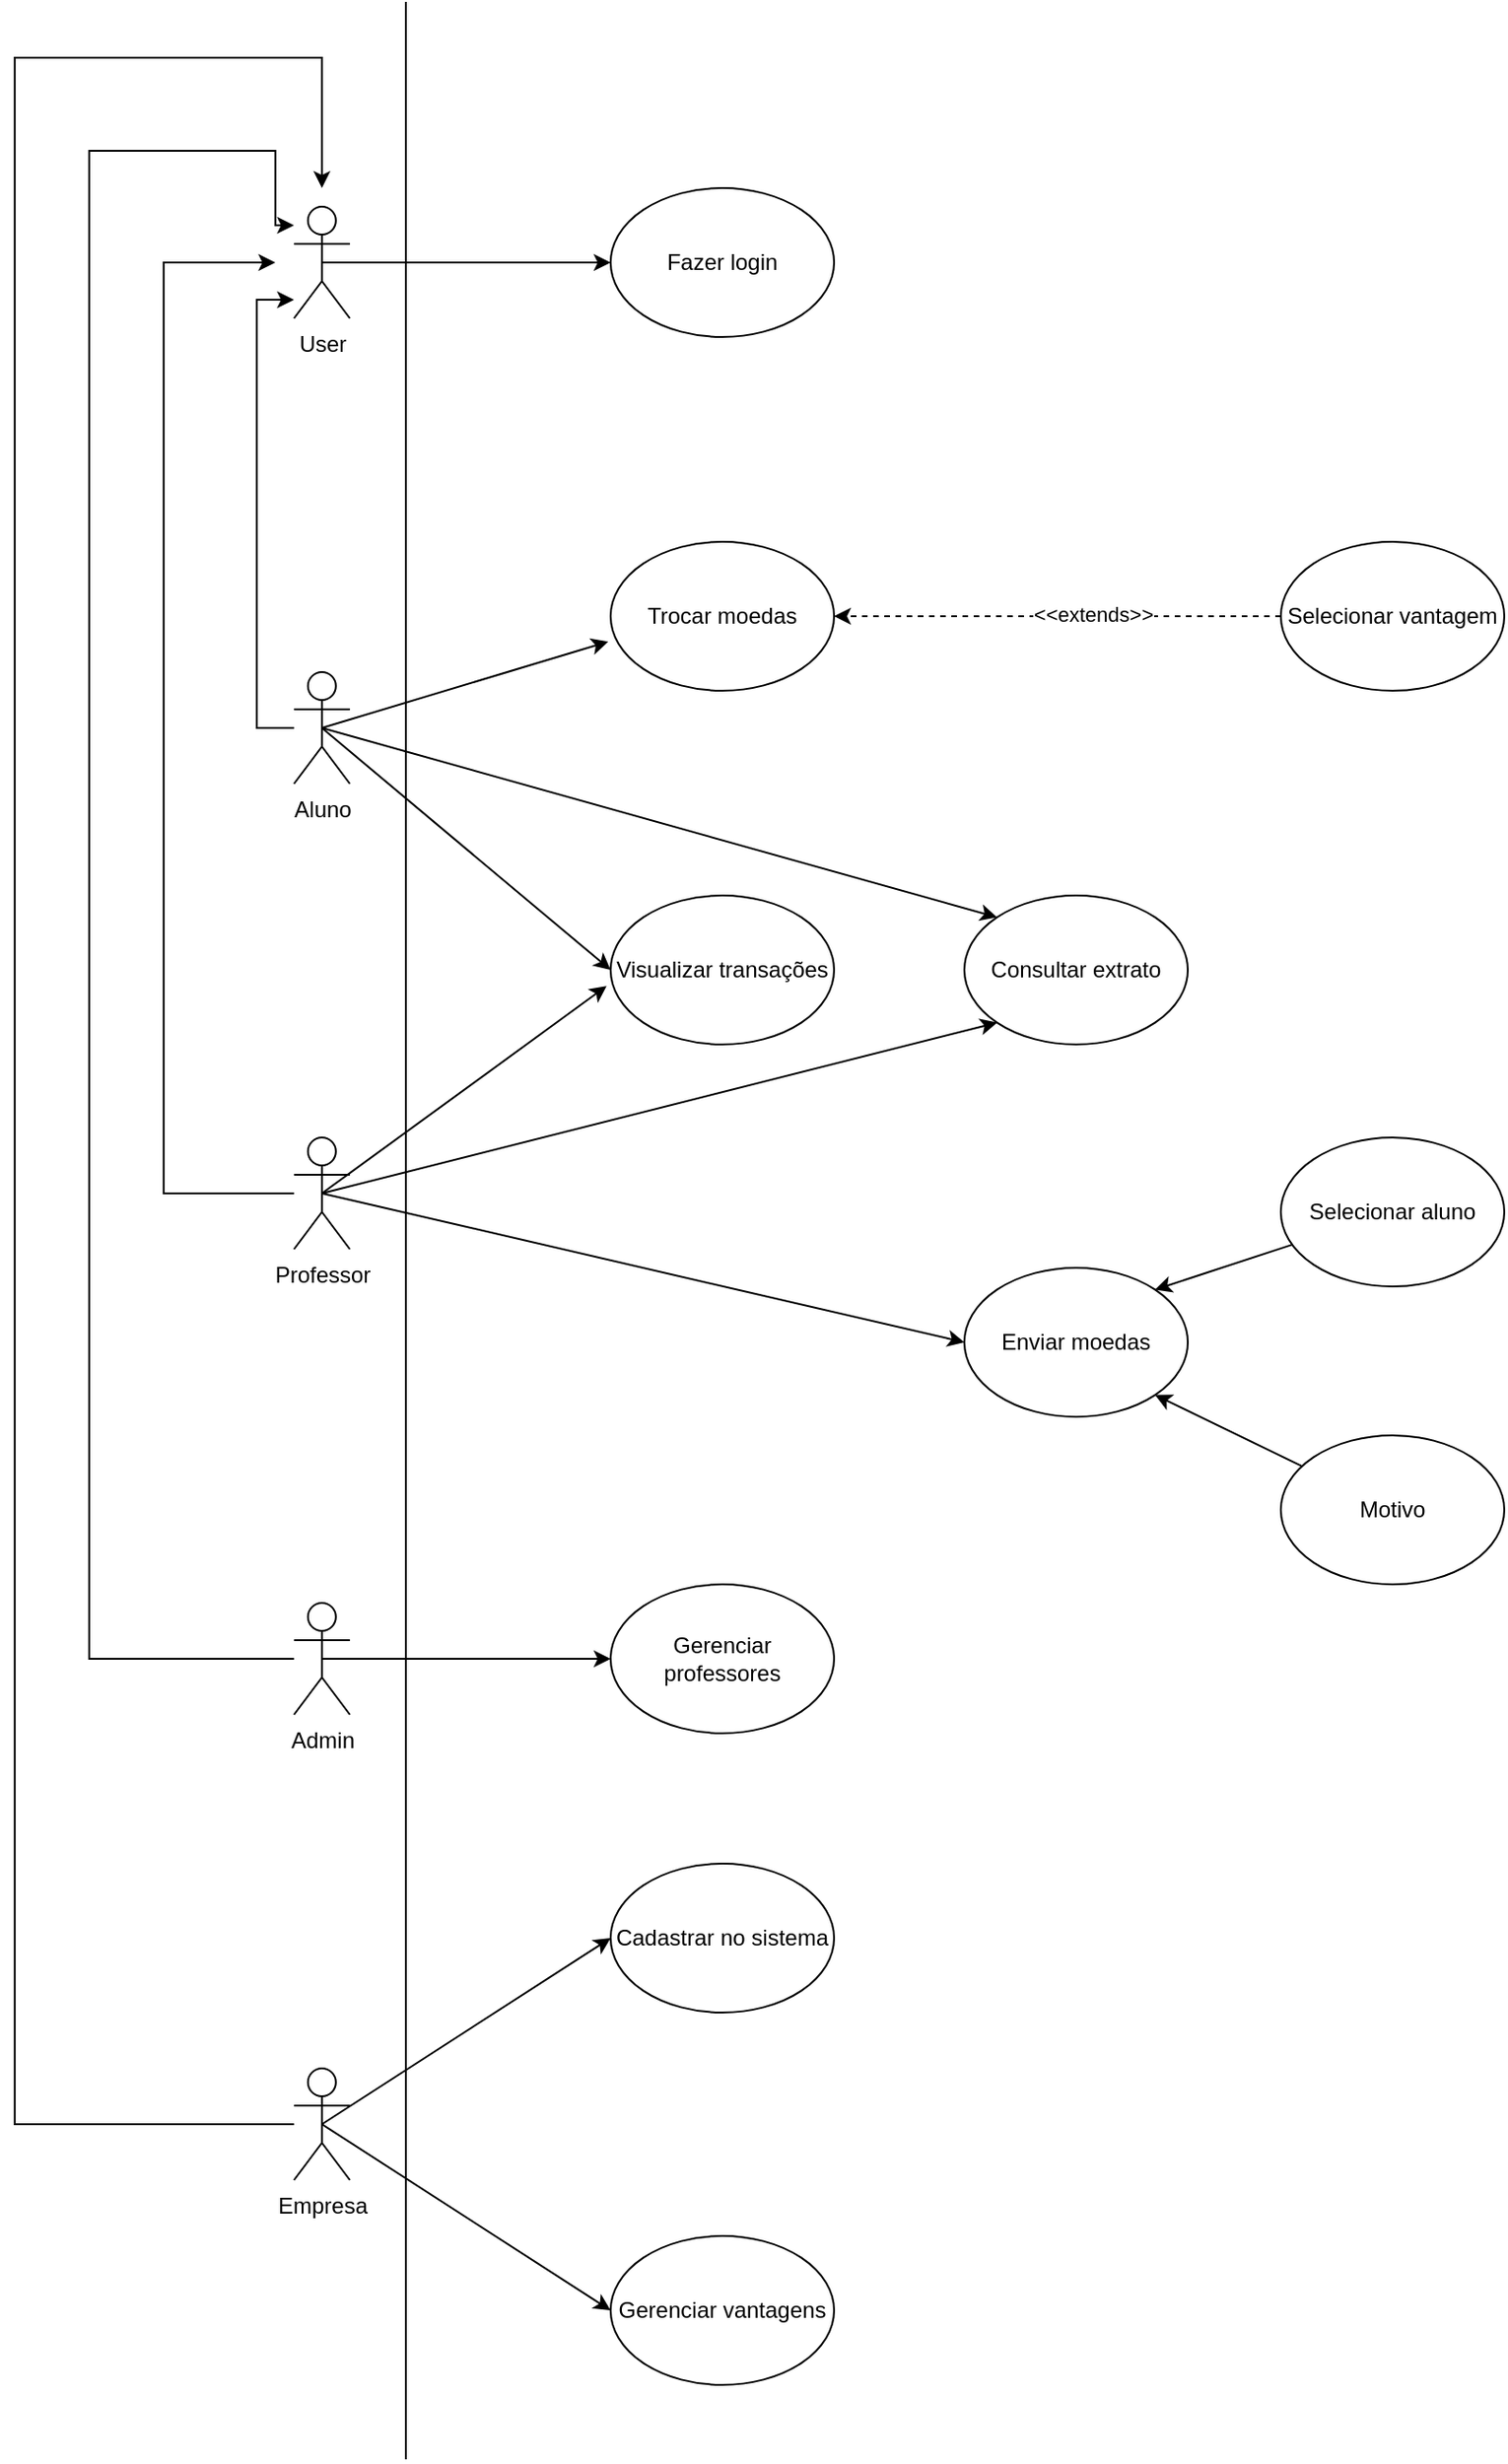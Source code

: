 <mxfile version="22.0.4" type="device">
  <diagram name="Página-1" id="0O9jW7Vgj1Rz3YdZnh-9">
    <mxGraphModel dx="1974" dy="1809" grid="1" gridSize="10" guides="1" tooltips="1" connect="1" arrows="1" fold="1" page="1" pageScale="1" pageWidth="827" pageHeight="1169" math="0" shadow="0">
      <root>
        <mxCell id="0" />
        <mxCell id="1" parent="0" />
        <mxCell id="gTndqexRxWy94c6zoqIW-1" value="User" style="shape=umlActor;verticalLabelPosition=bottom;verticalAlign=top;html=1;outlineConnect=0;" parent="1" vertex="1">
          <mxGeometry x="59.92" y="-50" width="30" height="60" as="geometry" />
        </mxCell>
        <mxCell id="gTndqexRxWy94c6zoqIW-11" style="edgeStyle=orthogonalEdgeStyle;rounded=0;orthogonalLoop=1;jettySize=auto;html=1;entryX=0;entryY=0.5;entryDx=0;entryDy=0;exitX=0.5;exitY=0.5;exitDx=0;exitDy=0;exitPerimeter=0;" parent="1" source="gTndqexRxWy94c6zoqIW-1" target="gTndqexRxWy94c6zoqIW-10" edge="1">
          <mxGeometry relative="1" as="geometry" />
        </mxCell>
        <mxCell id="gTndqexRxWy94c6zoqIW-19" style="rounded=0;orthogonalLoop=1;jettySize=auto;html=1;entryX=-0.011;entryY=0.671;entryDx=0;entryDy=0;entryPerimeter=0;exitX=0.5;exitY=0.5;exitDx=0;exitDy=0;exitPerimeter=0;" parent="1" source="gTndqexRxWy94c6zoqIW-2" target="gTndqexRxWy94c6zoqIW-21" edge="1">
          <mxGeometry relative="1" as="geometry">
            <mxPoint x="300" y="210" as="targetPoint" />
          </mxGeometry>
        </mxCell>
        <mxCell id="gTndqexRxWy94c6zoqIW-20" style="rounded=0;orthogonalLoop=1;jettySize=auto;html=1;entryX=0;entryY=0.5;entryDx=0;entryDy=0;exitX=0.5;exitY=0.5;exitDx=0;exitDy=0;exitPerimeter=0;" parent="1" source="gTndqexRxWy94c6zoqIW-2" target="gTndqexRxWy94c6zoqIW-25" edge="1">
          <mxGeometry relative="1" as="geometry">
            <mxPoint x="320" y="370" as="targetPoint" />
          </mxGeometry>
        </mxCell>
        <mxCell id="gTndqexRxWy94c6zoqIW-27" style="rounded=0;orthogonalLoop=1;jettySize=auto;html=1;exitX=0.5;exitY=0.5;exitDx=0;exitDy=0;exitPerimeter=0;entryX=0;entryY=0;entryDx=0;entryDy=0;" parent="1" source="gTndqexRxWy94c6zoqIW-2" target="gTndqexRxWy94c6zoqIW-13" edge="1">
          <mxGeometry relative="1" as="geometry">
            <Array as="points" />
          </mxGeometry>
        </mxCell>
        <mxCell id="gTndqexRxWy94c6zoqIW-57" style="rounded=0;orthogonalLoop=1;jettySize=auto;html=1;edgeStyle=orthogonalEdgeStyle;" parent="1" source="gTndqexRxWy94c6zoqIW-2" target="gTndqexRxWy94c6zoqIW-1" edge="1">
          <mxGeometry relative="1" as="geometry">
            <mxPoint x="29.92" y="-20.0" as="targetPoint" />
            <Array as="points">
              <mxPoint x="39.92" y="230" />
              <mxPoint x="39.92" />
            </Array>
          </mxGeometry>
        </mxCell>
        <mxCell id="gTndqexRxWy94c6zoqIW-2" value="Aluno" style="shape=umlActor;verticalLabelPosition=bottom;verticalAlign=top;html=1;outlineConnect=0;" parent="1" vertex="1">
          <mxGeometry x="59.92" y="200" width="30" height="60" as="geometry" />
        </mxCell>
        <mxCell id="gTndqexRxWy94c6zoqIW-12" style="rounded=0;orthogonalLoop=1;jettySize=auto;html=1;entryX=0;entryY=1;entryDx=0;entryDy=0;exitX=0.5;exitY=0.5;exitDx=0;exitDy=0;exitPerimeter=0;" parent="1" source="gTndqexRxWy94c6zoqIW-3" target="gTndqexRxWy94c6zoqIW-13" edge="1">
          <mxGeometry relative="1" as="geometry">
            <mxPoint x="340" y="470" as="targetPoint" />
            <mxPoint x="140" y="470" as="sourcePoint" />
          </mxGeometry>
        </mxCell>
        <mxCell id="gTndqexRxWy94c6zoqIW-28" style="rounded=0;orthogonalLoop=1;jettySize=auto;html=1;entryX=0;entryY=0.5;entryDx=0;entryDy=0;exitX=0.5;exitY=0.5;exitDx=0;exitDy=0;exitPerimeter=0;" parent="1" source="gTndqexRxWy94c6zoqIW-3" target="gTndqexRxWy94c6zoqIW-29" edge="1">
          <mxGeometry relative="1" as="geometry">
            <mxPoint x="290" y="560" as="targetPoint" />
          </mxGeometry>
        </mxCell>
        <mxCell id="gTndqexRxWy94c6zoqIW-56" style="edgeStyle=orthogonalEdgeStyle;rounded=0;orthogonalLoop=1;jettySize=auto;html=1;" parent="1" source="gTndqexRxWy94c6zoqIW-3" edge="1">
          <mxGeometry relative="1" as="geometry">
            <mxPoint x="49.92" y="-20" as="targetPoint" />
            <mxPoint x="49.92" y="470" as="sourcePoint" />
            <Array as="points">
              <mxPoint x="-10.08" y="480" />
              <mxPoint x="-10.08" y="-20" />
              <mxPoint x="49.92" y="-20" />
            </Array>
          </mxGeometry>
        </mxCell>
        <mxCell id="gTndqexRxWy94c6zoqIW-3" value="Professor" style="shape=umlActor;verticalLabelPosition=bottom;verticalAlign=top;html=1;outlineConnect=0;" parent="1" vertex="1">
          <mxGeometry x="59.92" y="450" width="30" height="60" as="geometry" />
        </mxCell>
        <mxCell id="gTndqexRxWy94c6zoqIW-14" style="edgeStyle=orthogonalEdgeStyle;rounded=0;orthogonalLoop=1;jettySize=auto;html=1;entryX=0;entryY=0.5;entryDx=0;entryDy=0;exitX=0.5;exitY=0.5;exitDx=0;exitDy=0;exitPerimeter=0;" parent="1" source="gTndqexRxWy94c6zoqIW-4" target="gTndqexRxWy94c6zoqIW-15" edge="1">
          <mxGeometry relative="1" as="geometry">
            <mxPoint x="340" y="630" as="targetPoint" />
          </mxGeometry>
        </mxCell>
        <mxCell id="gTndqexRxWy94c6zoqIW-55" style="edgeStyle=orthogonalEdgeStyle;rounded=0;orthogonalLoop=1;jettySize=auto;html=1;" parent="1" source="gTndqexRxWy94c6zoqIW-4" target="gTndqexRxWy94c6zoqIW-1" edge="1">
          <mxGeometry relative="1" as="geometry">
            <mxPoint x="49.92" y="-50" as="targetPoint" />
            <mxPoint x="49.92" y="730" as="sourcePoint" />
            <Array as="points">
              <mxPoint x="-50.08" y="730" />
              <mxPoint x="-50.08" y="-80" />
              <mxPoint x="49.92" y="-80" />
              <mxPoint x="49.92" y="-40" />
            </Array>
          </mxGeometry>
        </mxCell>
        <mxCell id="gTndqexRxWy94c6zoqIW-4" value="Admin" style="shape=umlActor;verticalLabelPosition=bottom;verticalAlign=top;html=1;outlineConnect=0;" parent="1" vertex="1">
          <mxGeometry x="59.92" y="700" width="30" height="60" as="geometry" />
        </mxCell>
        <mxCell id="gTndqexRxWy94c6zoqIW-34" style="rounded=0;orthogonalLoop=1;jettySize=auto;html=1;entryX=0;entryY=0.5;entryDx=0;entryDy=0;exitX=0.5;exitY=0.5;exitDx=0;exitDy=0;exitPerimeter=0;" parent="1" source="gTndqexRxWy94c6zoqIW-5" target="gTndqexRxWy94c6zoqIW-35" edge="1">
          <mxGeometry relative="1" as="geometry">
            <mxPoint x="280" y="860" as="targetPoint" />
          </mxGeometry>
        </mxCell>
        <mxCell id="gTndqexRxWy94c6zoqIW-39" style="rounded=0;orthogonalLoop=1;jettySize=auto;html=1;entryX=0;entryY=0.5;entryDx=0;entryDy=0;exitX=0.5;exitY=0.5;exitDx=0;exitDy=0;exitPerimeter=0;" parent="1" source="gTndqexRxWy94c6zoqIW-5" target="gTndqexRxWy94c6zoqIW-38" edge="1">
          <mxGeometry relative="1" as="geometry" />
        </mxCell>
        <mxCell id="gTndqexRxWy94c6zoqIW-52" style="edgeStyle=orthogonalEdgeStyle;rounded=0;orthogonalLoop=1;jettySize=auto;html=1;" parent="1" source="gTndqexRxWy94c6zoqIW-5" edge="1">
          <mxGeometry relative="1" as="geometry">
            <mxPoint x="74.92" y="-60" as="targetPoint" />
            <mxPoint x="-25.08" y="980" as="sourcePoint" />
            <Array as="points">
              <mxPoint x="-90.08" y="980" />
              <mxPoint x="-90.08" y="-130" />
              <mxPoint x="74.92" y="-130" />
            </Array>
          </mxGeometry>
        </mxCell>
        <mxCell id="gTndqexRxWy94c6zoqIW-5" value="Empresa" style="shape=umlActor;verticalLabelPosition=bottom;verticalAlign=top;html=1;outlineConnect=0;" parent="1" vertex="1">
          <mxGeometry x="59.92" y="950" width="30" height="60" as="geometry" />
        </mxCell>
        <mxCell id="gTndqexRxWy94c6zoqIW-10" value="Fazer login" style="ellipse;whiteSpace=wrap;html=1;" parent="1" vertex="1">
          <mxGeometry x="230" y="-60" width="120" height="80" as="geometry" />
        </mxCell>
        <mxCell id="gTndqexRxWy94c6zoqIW-13" value="Consultar extrato" style="ellipse;whiteSpace=wrap;html=1;" parent="1" vertex="1">
          <mxGeometry x="420" y="320" width="120" height="80" as="geometry" />
        </mxCell>
        <mxCell id="gTndqexRxWy94c6zoqIW-15" value="Gerenciar professores" style="ellipse;whiteSpace=wrap;html=1;" parent="1" vertex="1">
          <mxGeometry x="230" y="690" width="120" height="80" as="geometry" />
        </mxCell>
        <mxCell id="gTndqexRxWy94c6zoqIW-21" value="Trocar moedas" style="ellipse;whiteSpace=wrap;html=1;" parent="1" vertex="1">
          <mxGeometry x="230" y="130" width="120" height="80" as="geometry" />
        </mxCell>
        <mxCell id="gTndqexRxWy94c6zoqIW-24" style="edgeStyle=orthogonalEdgeStyle;rounded=0;orthogonalLoop=1;jettySize=auto;html=1;exitX=0;exitY=0.5;exitDx=0;exitDy=0;entryX=1;entryY=0.5;entryDx=0;entryDy=0;dashed=1;" parent="1" source="gTndqexRxWy94c6zoqIW-23" target="gTndqexRxWy94c6zoqIW-21" edge="1">
          <mxGeometry relative="1" as="geometry" />
        </mxCell>
        <mxCell id="gTndqexRxWy94c6zoqIW-49" value="&amp;lt;&amp;lt;extends&amp;gt;&amp;gt;" style="edgeLabel;html=1;align=center;verticalAlign=middle;resizable=0;points=[];" parent="gTndqexRxWy94c6zoqIW-24" vertex="1" connectable="0">
          <mxGeometry x="-0.154" y="-1" relative="1" as="geometry">
            <mxPoint as="offset" />
          </mxGeometry>
        </mxCell>
        <mxCell id="gTndqexRxWy94c6zoqIW-23" value="Selecionar vantagem" style="ellipse;whiteSpace=wrap;html=1;" parent="1" vertex="1">
          <mxGeometry x="590" y="130" width="120" height="80" as="geometry" />
        </mxCell>
        <mxCell id="gTndqexRxWy94c6zoqIW-25" value="Visualizar transações" style="ellipse;whiteSpace=wrap;html=1;" parent="1" vertex="1">
          <mxGeometry x="230" y="320" width="120" height="80" as="geometry" />
        </mxCell>
        <mxCell id="gTndqexRxWy94c6zoqIW-26" style="rounded=0;orthogonalLoop=1;jettySize=auto;html=1;entryX=-0.018;entryY=0.608;entryDx=0;entryDy=0;entryPerimeter=0;exitX=0.5;exitY=0.5;exitDx=0;exitDy=0;exitPerimeter=0;" parent="1" source="gTndqexRxWy94c6zoqIW-3" target="gTndqexRxWy94c6zoqIW-25" edge="1">
          <mxGeometry relative="1" as="geometry" />
        </mxCell>
        <mxCell id="gTndqexRxWy94c6zoqIW-29" value="Enviar moedas" style="ellipse;whiteSpace=wrap;html=1;" parent="1" vertex="1">
          <mxGeometry x="420" y="520" width="120" height="80" as="geometry" />
        </mxCell>
        <mxCell id="gTndqexRxWy94c6zoqIW-32" style="rounded=0;orthogonalLoop=1;jettySize=auto;html=1;entryX=1;entryY=0;entryDx=0;entryDy=0;" parent="1" source="gTndqexRxWy94c6zoqIW-30" target="gTndqexRxWy94c6zoqIW-29" edge="1">
          <mxGeometry relative="1" as="geometry" />
        </mxCell>
        <mxCell id="gTndqexRxWy94c6zoqIW-30" value="Selecionar aluno" style="ellipse;whiteSpace=wrap;html=1;" parent="1" vertex="1">
          <mxGeometry x="590" y="450" width="120" height="80" as="geometry" />
        </mxCell>
        <mxCell id="gTndqexRxWy94c6zoqIW-31" value="Motivo" style="ellipse;whiteSpace=wrap;html=1;" parent="1" vertex="1">
          <mxGeometry x="590" y="610" width="120" height="80" as="geometry" />
        </mxCell>
        <mxCell id="gTndqexRxWy94c6zoqIW-33" style="rounded=0;orthogonalLoop=1;jettySize=auto;html=1;entryX=1;entryY=1;entryDx=0;entryDy=0;" parent="1" source="gTndqexRxWy94c6zoqIW-31" target="gTndqexRxWy94c6zoqIW-29" edge="1">
          <mxGeometry relative="1" as="geometry" />
        </mxCell>
        <mxCell id="gTndqexRxWy94c6zoqIW-35" value="Cadastrar no sistema" style="ellipse;whiteSpace=wrap;html=1;" parent="1" vertex="1">
          <mxGeometry x="230" y="840" width="120" height="80" as="geometry" />
        </mxCell>
        <mxCell id="gTndqexRxWy94c6zoqIW-38" value="Gerenciar vantagens" style="ellipse;whiteSpace=wrap;html=1;" parent="1" vertex="1">
          <mxGeometry x="230" y="1040" width="120" height="80" as="geometry" />
        </mxCell>
        <mxCell id="gTndqexRxWy94c6zoqIW-60" value="" style="endArrow=none;html=1;rounded=0;" parent="1" edge="1">
          <mxGeometry width="50" height="50" relative="1" as="geometry">
            <mxPoint x="120" y="1160" as="sourcePoint" />
            <mxPoint x="120" y="-160" as="targetPoint" />
          </mxGeometry>
        </mxCell>
      </root>
    </mxGraphModel>
  </diagram>
</mxfile>
